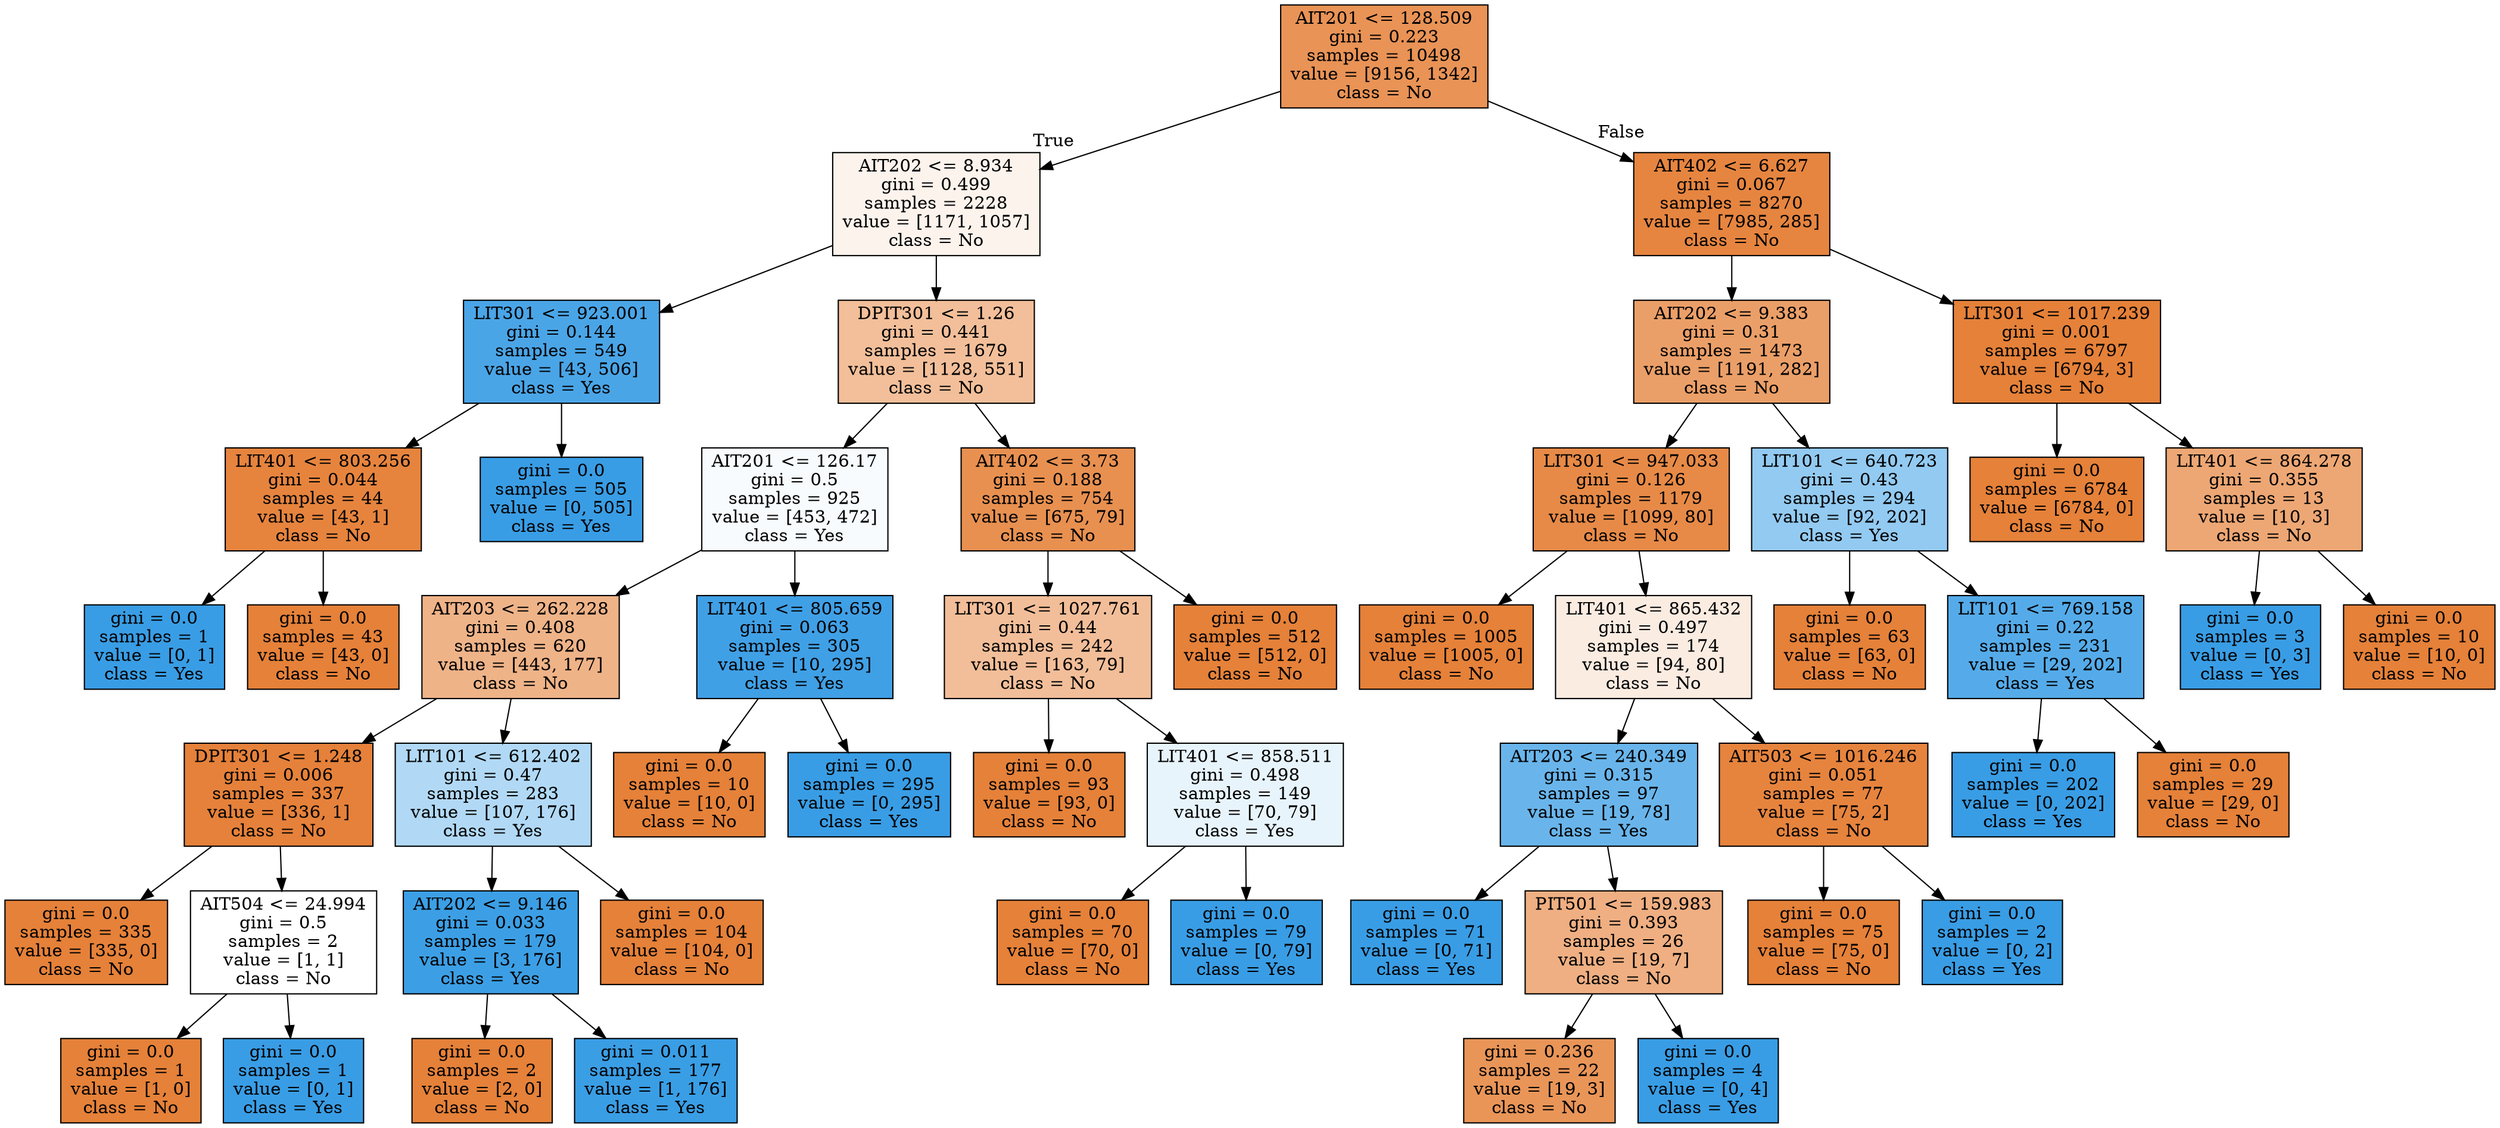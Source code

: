digraph Tree {
node [shape=box, style="filled", color="black"] ;
0 [label="AIT201 <= 128.509\ngini = 0.223\nsamples = 10498\nvalue = [9156, 1342]\nclass = No", fillcolor="#e99356"] ;
1 [label="AIT202 <= 8.934\ngini = 0.499\nsamples = 2228\nvalue = [1171, 1057]\nclass = No", fillcolor="#fcf3ec"] ;
0 -> 1 [labeldistance=2.5, labelangle=45, headlabel="True"] ;
2 [label="LIT301 <= 923.001\ngini = 0.144\nsamples = 549\nvalue = [43, 506]\nclass = Yes", fillcolor="#4aa5e7"] ;
1 -> 2 ;
3 [label="LIT401 <= 803.256\ngini = 0.044\nsamples = 44\nvalue = [43, 1]\nclass = No", fillcolor="#e6843e"] ;
2 -> 3 ;
4 [label="gini = 0.0\nsamples = 1\nvalue = [0, 1]\nclass = Yes", fillcolor="#399de5"] ;
3 -> 4 ;
5 [label="gini = 0.0\nsamples = 43\nvalue = [43, 0]\nclass = No", fillcolor="#e58139"] ;
3 -> 5 ;
6 [label="gini = 0.0\nsamples = 505\nvalue = [0, 505]\nclass = Yes", fillcolor="#399de5"] ;
2 -> 6 ;
7 [label="DPIT301 <= 1.26\ngini = 0.441\nsamples = 1679\nvalue = [1128, 551]\nclass = No", fillcolor="#f2bf9a"] ;
1 -> 7 ;
8 [label="AIT201 <= 126.17\ngini = 0.5\nsamples = 925\nvalue = [453, 472]\nclass = Yes", fillcolor="#f7fbfe"] ;
7 -> 8 ;
9 [label="AIT203 <= 262.228\ngini = 0.408\nsamples = 620\nvalue = [443, 177]\nclass = No", fillcolor="#efb388"] ;
8 -> 9 ;
10 [label="DPIT301 <= 1.248\ngini = 0.006\nsamples = 337\nvalue = [336, 1]\nclass = No", fillcolor="#e5813a"] ;
9 -> 10 ;
11 [label="gini = 0.0\nsamples = 335\nvalue = [335, 0]\nclass = No", fillcolor="#e58139"] ;
10 -> 11 ;
12 [label="AIT504 <= 24.994\ngini = 0.5\nsamples = 2\nvalue = [1, 1]\nclass = No", fillcolor="#ffffff"] ;
10 -> 12 ;
13 [label="gini = 0.0\nsamples = 1\nvalue = [1, 0]\nclass = No", fillcolor="#e58139"] ;
12 -> 13 ;
14 [label="gini = 0.0\nsamples = 1\nvalue = [0, 1]\nclass = Yes", fillcolor="#399de5"] ;
12 -> 14 ;
15 [label="LIT101 <= 612.402\ngini = 0.47\nsamples = 283\nvalue = [107, 176]\nclass = Yes", fillcolor="#b1d9f5"] ;
9 -> 15 ;
16 [label="AIT202 <= 9.146\ngini = 0.033\nsamples = 179\nvalue = [3, 176]\nclass = Yes", fillcolor="#3c9fe5"] ;
15 -> 16 ;
17 [label="gini = 0.0\nsamples = 2\nvalue = [2, 0]\nclass = No", fillcolor="#e58139"] ;
16 -> 17 ;
18 [label="gini = 0.011\nsamples = 177\nvalue = [1, 176]\nclass = Yes", fillcolor="#3a9ee5"] ;
16 -> 18 ;
19 [label="gini = 0.0\nsamples = 104\nvalue = [104, 0]\nclass = No", fillcolor="#e58139"] ;
15 -> 19 ;
20 [label="LIT401 <= 805.659\ngini = 0.063\nsamples = 305\nvalue = [10, 295]\nclass = Yes", fillcolor="#40a0e6"] ;
8 -> 20 ;
21 [label="gini = 0.0\nsamples = 10\nvalue = [10, 0]\nclass = No", fillcolor="#e58139"] ;
20 -> 21 ;
22 [label="gini = 0.0\nsamples = 295\nvalue = [0, 295]\nclass = Yes", fillcolor="#399de5"] ;
20 -> 22 ;
23 [label="AIT402 <= 3.73\ngini = 0.188\nsamples = 754\nvalue = [675, 79]\nclass = No", fillcolor="#e89050"] ;
7 -> 23 ;
24 [label="LIT301 <= 1027.761\ngini = 0.44\nsamples = 242\nvalue = [163, 79]\nclass = No", fillcolor="#f2be99"] ;
23 -> 24 ;
25 [label="gini = 0.0\nsamples = 93\nvalue = [93, 0]\nclass = No", fillcolor="#e58139"] ;
24 -> 25 ;
26 [label="LIT401 <= 858.511\ngini = 0.498\nsamples = 149\nvalue = [70, 79]\nclass = Yes", fillcolor="#e8f4fc"] ;
24 -> 26 ;
27 [label="gini = 0.0\nsamples = 70\nvalue = [70, 0]\nclass = No", fillcolor="#e58139"] ;
26 -> 27 ;
28 [label="gini = 0.0\nsamples = 79\nvalue = [0, 79]\nclass = Yes", fillcolor="#399de5"] ;
26 -> 28 ;
29 [label="gini = 0.0\nsamples = 512\nvalue = [512, 0]\nclass = No", fillcolor="#e58139"] ;
23 -> 29 ;
30 [label="AIT402 <= 6.627\ngini = 0.067\nsamples = 8270\nvalue = [7985, 285]\nclass = No", fillcolor="#e68540"] ;
0 -> 30 [labeldistance=2.5, labelangle=-45, headlabel="False"] ;
31 [label="AIT202 <= 9.383\ngini = 0.31\nsamples = 1473\nvalue = [1191, 282]\nclass = No", fillcolor="#eb9f68"] ;
30 -> 31 ;
32 [label="LIT301 <= 947.033\ngini = 0.126\nsamples = 1179\nvalue = [1099, 80]\nclass = No", fillcolor="#e78a47"] ;
31 -> 32 ;
33 [label="gini = 0.0\nsamples = 1005\nvalue = [1005, 0]\nclass = No", fillcolor="#e58139"] ;
32 -> 33 ;
34 [label="LIT401 <= 865.432\ngini = 0.497\nsamples = 174\nvalue = [94, 80]\nclass = No", fillcolor="#fbece2"] ;
32 -> 34 ;
35 [label="AIT203 <= 240.349\ngini = 0.315\nsamples = 97\nvalue = [19, 78]\nclass = Yes", fillcolor="#69b5eb"] ;
34 -> 35 ;
36 [label="gini = 0.0\nsamples = 71\nvalue = [0, 71]\nclass = Yes", fillcolor="#399de5"] ;
35 -> 36 ;
37 [label="PIT501 <= 159.983\ngini = 0.393\nsamples = 26\nvalue = [19, 7]\nclass = No", fillcolor="#efaf82"] ;
35 -> 37 ;
38 [label="gini = 0.236\nsamples = 22\nvalue = [19, 3]\nclass = No", fillcolor="#e99558"] ;
37 -> 38 ;
39 [label="gini = 0.0\nsamples = 4\nvalue = [0, 4]\nclass = Yes", fillcolor="#399de5"] ;
37 -> 39 ;
40 [label="AIT503 <= 1016.246\ngini = 0.051\nsamples = 77\nvalue = [75, 2]\nclass = No", fillcolor="#e6843e"] ;
34 -> 40 ;
41 [label="gini = 0.0\nsamples = 75\nvalue = [75, 0]\nclass = No", fillcolor="#e58139"] ;
40 -> 41 ;
42 [label="gini = 0.0\nsamples = 2\nvalue = [0, 2]\nclass = Yes", fillcolor="#399de5"] ;
40 -> 42 ;
43 [label="LIT101 <= 640.723\ngini = 0.43\nsamples = 294\nvalue = [92, 202]\nclass = Yes", fillcolor="#93caf1"] ;
31 -> 43 ;
44 [label="gini = 0.0\nsamples = 63\nvalue = [63, 0]\nclass = No", fillcolor="#e58139"] ;
43 -> 44 ;
45 [label="LIT101 <= 769.158\ngini = 0.22\nsamples = 231\nvalue = [29, 202]\nclass = Yes", fillcolor="#55abe9"] ;
43 -> 45 ;
46 [label="gini = 0.0\nsamples = 202\nvalue = [0, 202]\nclass = Yes", fillcolor="#399de5"] ;
45 -> 46 ;
47 [label="gini = 0.0\nsamples = 29\nvalue = [29, 0]\nclass = No", fillcolor="#e58139"] ;
45 -> 47 ;
48 [label="LIT301 <= 1017.239\ngini = 0.001\nsamples = 6797\nvalue = [6794, 3]\nclass = No", fillcolor="#e58139"] ;
30 -> 48 ;
49 [label="gini = 0.0\nsamples = 6784\nvalue = [6784, 0]\nclass = No", fillcolor="#e58139"] ;
48 -> 49 ;
50 [label="LIT401 <= 864.278\ngini = 0.355\nsamples = 13\nvalue = [10, 3]\nclass = No", fillcolor="#eda774"] ;
48 -> 50 ;
51 [label="gini = 0.0\nsamples = 3\nvalue = [0, 3]\nclass = Yes", fillcolor="#399de5"] ;
50 -> 51 ;
52 [label="gini = 0.0\nsamples = 10\nvalue = [10, 0]\nclass = No", fillcolor="#e58139"] ;
50 -> 52 ;
}